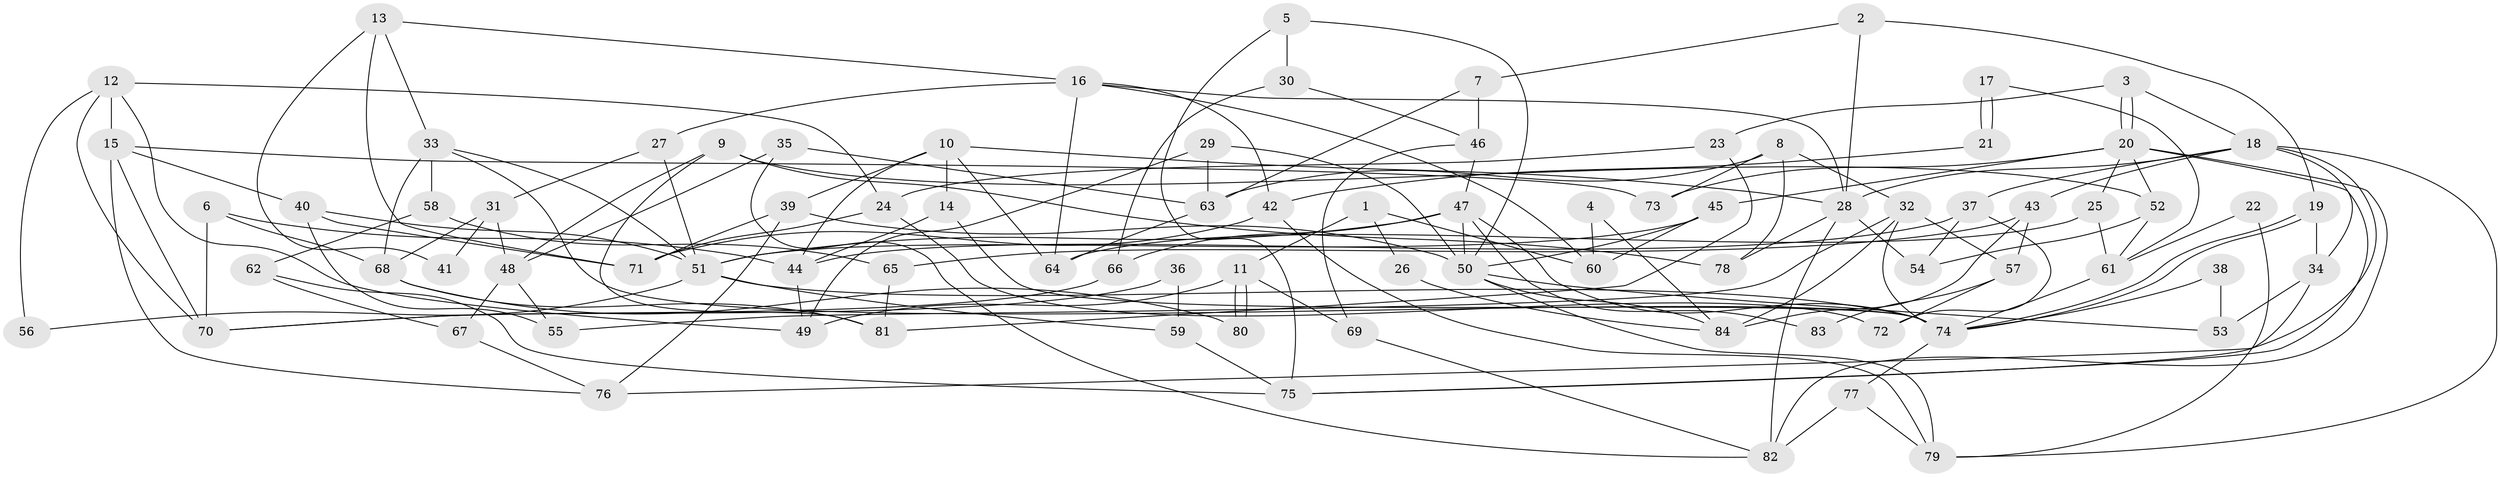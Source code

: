 // coarse degree distribution, {2: 0.28, 3: 0.12, 5: 0.2, 4: 0.08, 6: 0.08, 13: 0.04, 8: 0.12, 10: 0.04, 7: 0.04}
// Generated by graph-tools (version 1.1) at 2025/55/03/04/25 21:55:11]
// undirected, 84 vertices, 168 edges
graph export_dot {
graph [start="1"]
  node [color=gray90,style=filled];
  1;
  2;
  3;
  4;
  5;
  6;
  7;
  8;
  9;
  10;
  11;
  12;
  13;
  14;
  15;
  16;
  17;
  18;
  19;
  20;
  21;
  22;
  23;
  24;
  25;
  26;
  27;
  28;
  29;
  30;
  31;
  32;
  33;
  34;
  35;
  36;
  37;
  38;
  39;
  40;
  41;
  42;
  43;
  44;
  45;
  46;
  47;
  48;
  49;
  50;
  51;
  52;
  53;
  54;
  55;
  56;
  57;
  58;
  59;
  60;
  61;
  62;
  63;
  64;
  65;
  66;
  67;
  68;
  69;
  70;
  71;
  72;
  73;
  74;
  75;
  76;
  77;
  78;
  79;
  80;
  81;
  82;
  83;
  84;
  1 -- 60;
  1 -- 11;
  1 -- 26;
  2 -- 28;
  2 -- 7;
  2 -- 19;
  3 -- 18;
  3 -- 20;
  3 -- 20;
  3 -- 23;
  4 -- 84;
  4 -- 60;
  5 -- 50;
  5 -- 30;
  5 -- 75;
  6 -- 68;
  6 -- 44;
  6 -- 70;
  7 -- 63;
  7 -- 46;
  8 -- 73;
  8 -- 78;
  8 -- 32;
  8 -- 63;
  9 -- 48;
  9 -- 52;
  9 -- 78;
  9 -- 81;
  10 -- 39;
  10 -- 64;
  10 -- 14;
  10 -- 28;
  10 -- 44;
  11 -- 80;
  11 -- 80;
  11 -- 49;
  11 -- 69;
  12 -- 24;
  12 -- 15;
  12 -- 49;
  12 -- 56;
  12 -- 70;
  13 -- 71;
  13 -- 33;
  13 -- 16;
  13 -- 41;
  14 -- 74;
  14 -- 44;
  15 -- 40;
  15 -- 70;
  15 -- 73;
  15 -- 76;
  16 -- 28;
  16 -- 27;
  16 -- 42;
  16 -- 60;
  16 -- 64;
  17 -- 21;
  17 -- 21;
  17 -- 61;
  18 -- 79;
  18 -- 34;
  18 -- 28;
  18 -- 37;
  18 -- 43;
  18 -- 76;
  19 -- 74;
  19 -- 74;
  19 -- 34;
  20 -- 25;
  20 -- 45;
  20 -- 52;
  20 -- 73;
  20 -- 75;
  20 -- 82;
  21 -- 42;
  22 -- 61;
  22 -- 79;
  23 -- 24;
  23 -- 81;
  24 -- 71;
  24 -- 72;
  25 -- 61;
  25 -- 64;
  26 -- 84;
  27 -- 51;
  27 -- 31;
  28 -- 54;
  28 -- 78;
  28 -- 82;
  29 -- 50;
  29 -- 49;
  29 -- 63;
  30 -- 46;
  30 -- 66;
  31 -- 48;
  31 -- 41;
  31 -- 68;
  32 -- 74;
  32 -- 55;
  32 -- 57;
  32 -- 84;
  33 -- 74;
  33 -- 68;
  33 -- 51;
  33 -- 58;
  34 -- 75;
  34 -- 53;
  35 -- 63;
  35 -- 82;
  35 -- 48;
  36 -- 59;
  36 -- 70;
  37 -- 44;
  37 -- 54;
  37 -- 72;
  38 -- 53;
  38 -- 74;
  39 -- 76;
  39 -- 50;
  39 -- 71;
  40 -- 71;
  40 -- 51;
  40 -- 55;
  42 -- 79;
  42 -- 71;
  43 -- 65;
  43 -- 57;
  43 -- 84;
  44 -- 49;
  45 -- 51;
  45 -- 50;
  45 -- 60;
  46 -- 69;
  46 -- 47;
  47 -- 50;
  47 -- 51;
  47 -- 66;
  47 -- 74;
  47 -- 83;
  48 -- 55;
  48 -- 67;
  50 -- 84;
  50 -- 53;
  50 -- 79;
  51 -- 74;
  51 -- 56;
  51 -- 59;
  52 -- 54;
  52 -- 61;
  57 -- 72;
  57 -- 83;
  58 -- 62;
  58 -- 65;
  59 -- 75;
  61 -- 74;
  62 -- 67;
  62 -- 75;
  63 -- 64;
  65 -- 81;
  66 -- 70;
  67 -- 76;
  68 -- 81;
  68 -- 80;
  69 -- 82;
  74 -- 77;
  77 -- 82;
  77 -- 79;
}
